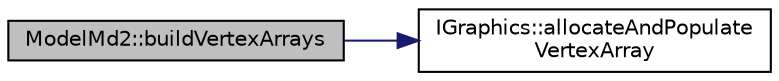 digraph "ModelMd2::buildVertexArrays"
{
 // LATEX_PDF_SIZE
  edge [fontname="Helvetica",fontsize="10",labelfontname="Helvetica",labelfontsize="10"];
  node [fontname="Helvetica",fontsize="10",shape=record];
  rankdir="LR";
  Node1 [label="ModelMd2::buildVertexArrays",height=0.2,width=0.4,color="black", fillcolor="grey75", style="filled", fontcolor="black",tooltip="Will build vertex arrays from our Scaled frames for faster rendering, and indicate whether we want to..."];
  Node1 -> Node2 [color="midnightblue",fontsize="10",style="solid",fontname="Helvetica"];
  Node2 [label="IGraphics::allocateAndPopulate\lVertexArray",height=0.2,width=0.4,color="black", fillcolor="white", style="filled",URL="$class_i_graphics.html#ab5f191d5b1468fa9301c62a638c33241",tooltip=" "];
}
